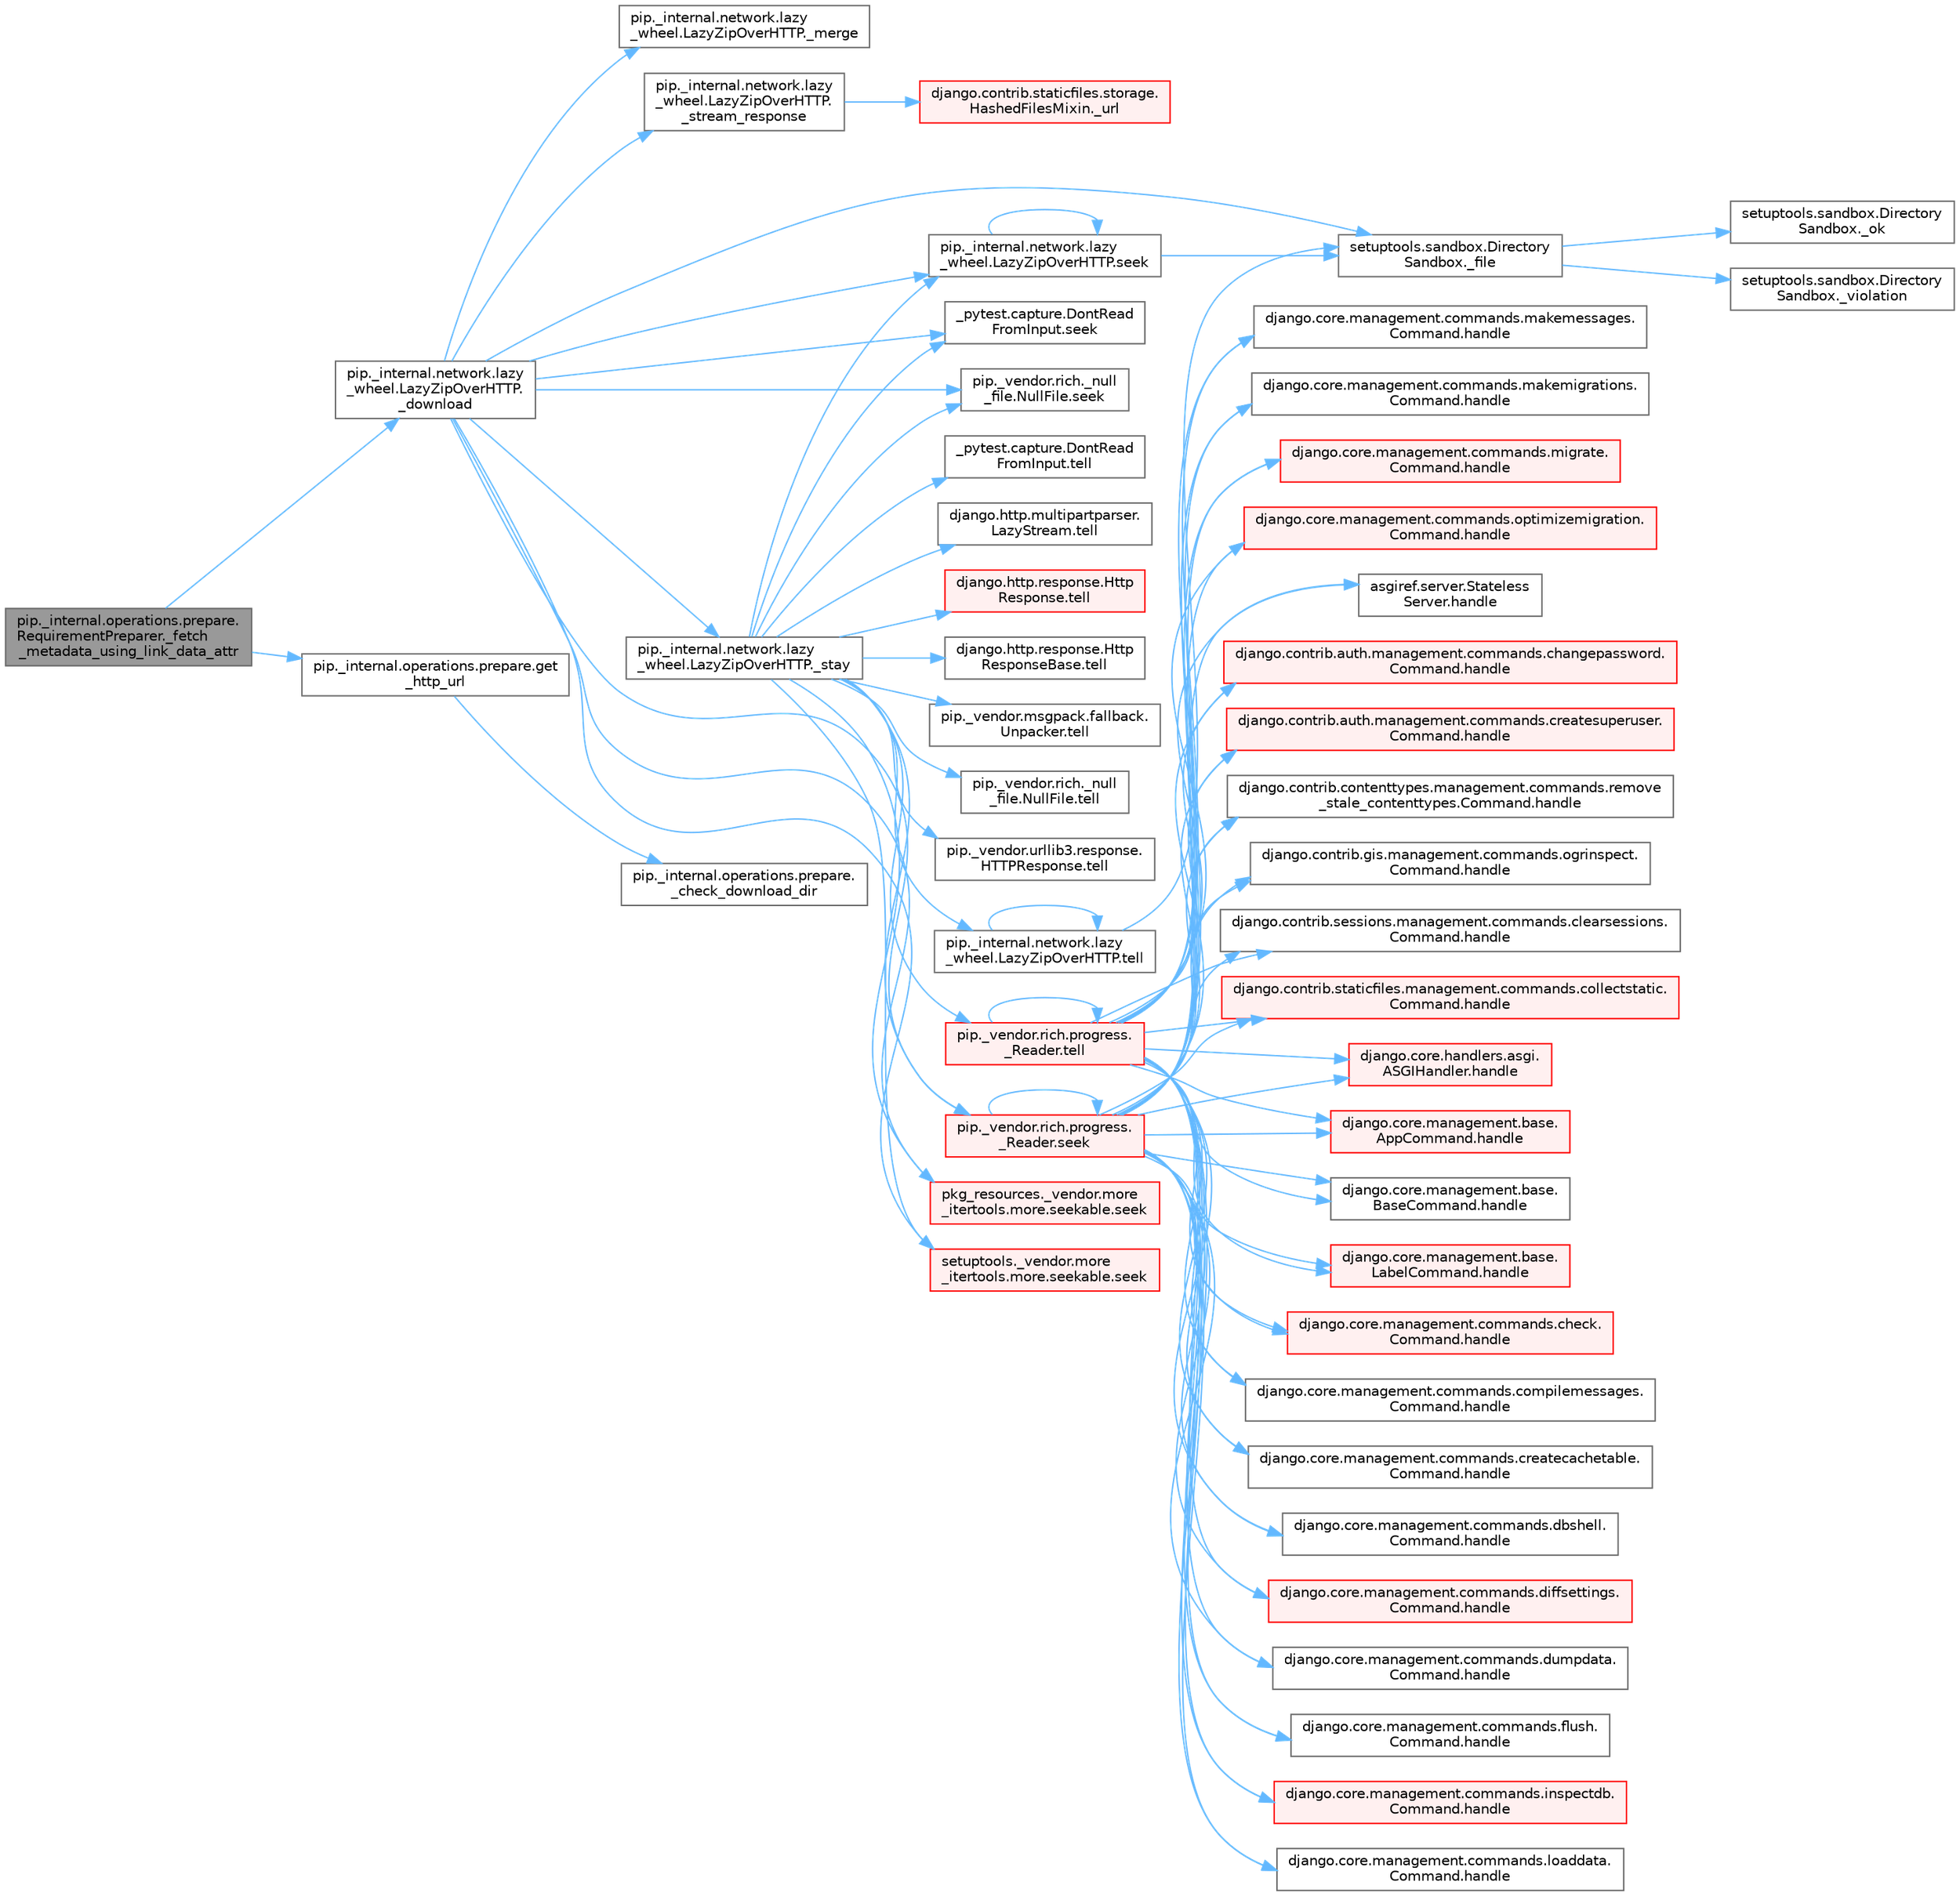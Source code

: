 digraph "pip._internal.operations.prepare.RequirementPreparer._fetch_metadata_using_link_data_attr"
{
 // LATEX_PDF_SIZE
  bgcolor="transparent";
  edge [fontname=Helvetica,fontsize=10,labelfontname=Helvetica,labelfontsize=10];
  node [fontname=Helvetica,fontsize=10,shape=box,height=0.2,width=0.4];
  rankdir="LR";
  Node1 [id="Node000001",label="pip._internal.operations.prepare.\lRequirementPreparer._fetch\l_metadata_using_link_data_attr",height=0.2,width=0.4,color="gray40", fillcolor="grey60", style="filled", fontcolor="black",tooltip=" "];
  Node1 -> Node2 [id="edge1_Node000001_Node000002",color="steelblue1",style="solid",tooltip=" "];
  Node2 [id="Node000002",label="pip._internal.network.lazy\l_wheel.LazyZipOverHTTP.\l_download",height=0.2,width=0.4,color="grey40", fillcolor="white", style="filled",URL="$classpip_1_1__internal_1_1network_1_1lazy__wheel_1_1_lazy_zip_over_h_t_t_p.html#ad2434541dbceb1d56f3982d08a80a3ad",tooltip=" "];
  Node2 -> Node3 [id="edge2_Node000002_Node000003",color="steelblue1",style="solid",tooltip=" "];
  Node3 [id="Node000003",label="setuptools.sandbox.Directory\lSandbox._file",height=0.2,width=0.4,color="grey40", fillcolor="white", style="filled",URL="$classsetuptools_1_1sandbox_1_1_directory_sandbox.html#acf799106ef73553cbfdf57cc16babd98",tooltip=" "];
  Node3 -> Node4 [id="edge3_Node000003_Node000004",color="steelblue1",style="solid",tooltip=" "];
  Node4 [id="Node000004",label="setuptools.sandbox.Directory\lSandbox._ok",height=0.2,width=0.4,color="grey40", fillcolor="white", style="filled",URL="$classsetuptools_1_1sandbox_1_1_directory_sandbox.html#abfdcff9b89e73dd53456f61f8e4faffe",tooltip=" "];
  Node3 -> Node5 [id="edge4_Node000003_Node000005",color="steelblue1",style="solid",tooltip=" "];
  Node5 [id="Node000005",label="setuptools.sandbox.Directory\lSandbox._violation",height=0.2,width=0.4,color="grey40", fillcolor="white", style="filled",URL="$classsetuptools_1_1sandbox_1_1_directory_sandbox.html#a8c89d3b8ec435167b115d5baa50e244f",tooltip=" "];
  Node2 -> Node6 [id="edge5_Node000002_Node000006",color="steelblue1",style="solid",tooltip=" "];
  Node6 [id="Node000006",label="pip._internal.network.lazy\l_wheel.LazyZipOverHTTP._merge",height=0.2,width=0.4,color="grey40", fillcolor="white", style="filled",URL="$classpip_1_1__internal_1_1network_1_1lazy__wheel_1_1_lazy_zip_over_h_t_t_p.html#a6288904450caaae6fc0886538c51aa45",tooltip=" "];
  Node2 -> Node7 [id="edge6_Node000002_Node000007",color="steelblue1",style="solid",tooltip=" "];
  Node7 [id="Node000007",label="pip._internal.network.lazy\l_wheel.LazyZipOverHTTP._stay",height=0.2,width=0.4,color="grey40", fillcolor="white", style="filled",URL="$classpip_1_1__internal_1_1network_1_1lazy__wheel_1_1_lazy_zip_over_h_t_t_p.html#a757f463c119369d7ac94764fa5d8b053",tooltip=" "];
  Node7 -> Node8 [id="edge7_Node000007_Node000008",color="steelblue1",style="solid",tooltip=" "];
  Node8 [id="Node000008",label="_pytest.capture.DontRead\lFromInput.seek",height=0.2,width=0.4,color="grey40", fillcolor="white", style="filled",URL="$class__pytest_1_1capture_1_1_dont_read_from_input.html#ad64c2c2ee226dfd47d613334303ea339",tooltip=" "];
  Node7 -> Node9 [id="edge8_Node000007_Node000009",color="steelblue1",style="solid",tooltip=" "];
  Node9 [id="Node000009",label="pip._internal.network.lazy\l_wheel.LazyZipOverHTTP.seek",height=0.2,width=0.4,color="grey40", fillcolor="white", style="filled",URL="$classpip_1_1__internal_1_1network_1_1lazy__wheel_1_1_lazy_zip_over_h_t_t_p.html#ada98bb65dd121f36ea9da51a44a9e22f",tooltip=" "];
  Node9 -> Node3 [id="edge9_Node000009_Node000003",color="steelblue1",style="solid",tooltip=" "];
  Node9 -> Node9 [id="edge10_Node000009_Node000009",color="steelblue1",style="solid",tooltip=" "];
  Node7 -> Node10 [id="edge11_Node000007_Node000010",color="steelblue1",style="solid",tooltip=" "];
  Node10 [id="Node000010",label="pip._vendor.rich._null\l_file.NullFile.seek",height=0.2,width=0.4,color="grey40", fillcolor="white", style="filled",URL="$classpip_1_1__vendor_1_1rich_1_1__null__file_1_1_null_file.html#aba95a7be77f8ed1d9abc7643996bf6b0",tooltip=" "];
  Node7 -> Node11 [id="edge12_Node000007_Node000011",color="steelblue1",style="solid",tooltip=" "];
  Node11 [id="Node000011",label="pip._vendor.rich.progress.\l_Reader.seek",height=0.2,width=0.4,color="red", fillcolor="#FFF0F0", style="filled",URL="$classpip_1_1__vendor_1_1rich_1_1progress_1_1___reader.html#a8577bcef22b050ec6d7b7cb2ce1b9053",tooltip=" "];
  Node11 -> Node12 [id="edge13_Node000011_Node000012",color="steelblue1",style="solid",tooltip=" "];
  Node12 [id="Node000012",label="asgiref.server.Stateless\lServer.handle",height=0.2,width=0.4,color="grey40", fillcolor="white", style="filled",URL="$classasgiref_1_1server_1_1_stateless_server.html#a35cf023938b43f40945fa4c4072ffbc1",tooltip=" "];
  Node11 -> Node13 [id="edge14_Node000011_Node000013",color="steelblue1",style="solid",tooltip=" "];
  Node13 [id="Node000013",label="django.contrib.auth.management.commands.changepassword.\lCommand.handle",height=0.2,width=0.4,color="red", fillcolor="#FFF0F0", style="filled",URL="$classdjango_1_1contrib_1_1auth_1_1management_1_1commands_1_1changepassword_1_1_command.html#a8967db67e9ba34055e8053ad062d9006",tooltip=" "];
  Node11 -> Node15 [id="edge15_Node000011_Node000015",color="steelblue1",style="solid",tooltip=" "];
  Node15 [id="Node000015",label="django.contrib.auth.management.commands.createsuperuser.\lCommand.handle",height=0.2,width=0.4,color="red", fillcolor="#FFF0F0", style="filled",URL="$classdjango_1_1contrib_1_1auth_1_1management_1_1commands_1_1createsuperuser_1_1_command.html#acc63f22a8181da25db0750a091470287",tooltip=" "];
  Node11 -> Node19 [id="edge16_Node000011_Node000019",color="steelblue1",style="solid",tooltip=" "];
  Node19 [id="Node000019",label="django.contrib.contenttypes.management.commands.remove\l_stale_contenttypes.Command.handle",height=0.2,width=0.4,color="grey40", fillcolor="white", style="filled",URL="$classdjango_1_1contrib_1_1contenttypes_1_1management_1_1commands_1_1remove__stale__contenttypes_1_1_command.html#a4877da71ed28ae791e138ba2fbf1dffe",tooltip=" "];
  Node11 -> Node20 [id="edge17_Node000011_Node000020",color="steelblue1",style="solid",tooltip=" "];
  Node20 [id="Node000020",label="django.contrib.gis.management.commands.ogrinspect.\lCommand.handle",height=0.2,width=0.4,color="grey40", fillcolor="white", style="filled",URL="$classdjango_1_1contrib_1_1gis_1_1management_1_1commands_1_1ogrinspect_1_1_command.html#ae6396324a38c7fcad96d9521034036b7",tooltip=" "];
  Node11 -> Node21 [id="edge18_Node000011_Node000021",color="steelblue1",style="solid",tooltip=" "];
  Node21 [id="Node000021",label="django.contrib.sessions.management.commands.clearsessions.\lCommand.handle",height=0.2,width=0.4,color="grey40", fillcolor="white", style="filled",URL="$classdjango_1_1contrib_1_1sessions_1_1management_1_1commands_1_1clearsessions_1_1_command.html#a729564a5d4b467fcc23bc0f9a4fa07c8",tooltip=" "];
  Node11 -> Node22 [id="edge19_Node000011_Node000022",color="steelblue1",style="solid",tooltip=" "];
  Node22 [id="Node000022",label="django.contrib.staticfiles.management.commands.collectstatic.\lCommand.handle",height=0.2,width=0.4,color="red", fillcolor="#FFF0F0", style="filled",URL="$classdjango_1_1contrib_1_1staticfiles_1_1management_1_1commands_1_1collectstatic_1_1_command.html#a77042fe151f5e5c26990bdd187c9f21e",tooltip=" "];
  Node11 -> Node716 [id="edge20_Node000011_Node000716",color="steelblue1",style="solid",tooltip=" "];
  Node716 [id="Node000716",label="django.core.handlers.asgi.\lASGIHandler.handle",height=0.2,width=0.4,color="red", fillcolor="#FFF0F0", style="filled",URL="$classdjango_1_1core_1_1handlers_1_1asgi_1_1_a_s_g_i_handler.html#ab8bd4217b27960d333b61f7311b7f8ee",tooltip=" "];
  Node11 -> Node726 [id="edge21_Node000011_Node000726",color="steelblue1",style="solid",tooltip=" "];
  Node726 [id="Node000726",label="django.core.management.base.\lAppCommand.handle",height=0.2,width=0.4,color="red", fillcolor="#FFF0F0", style="filled",URL="$classdjango_1_1core_1_1management_1_1base_1_1_app_command.html#ae9ba2e4e61b6a84c5937979789996637",tooltip=" "];
  Node11 -> Node729 [id="edge22_Node000011_Node000729",color="steelblue1",style="solid",tooltip=" "];
  Node729 [id="Node000729",label="django.core.management.base.\lBaseCommand.handle",height=0.2,width=0.4,color="grey40", fillcolor="white", style="filled",URL="$classdjango_1_1core_1_1management_1_1base_1_1_base_command.html#a52656ddf33d25f682f484c5d505a811d",tooltip=" "];
  Node11 -> Node730 [id="edge23_Node000011_Node000730",color="steelblue1",style="solid",tooltip=" "];
  Node730 [id="Node000730",label="django.core.management.base.\lLabelCommand.handle",height=0.2,width=0.4,color="red", fillcolor="#FFF0F0", style="filled",URL="$classdjango_1_1core_1_1management_1_1base_1_1_label_command.html#a5c44b4382ba6b7ead19c692f18811a09",tooltip=" "];
  Node11 -> Node733 [id="edge24_Node000011_Node000733",color="steelblue1",style="solid",tooltip=" "];
  Node733 [id="Node000733",label="django.core.management.commands.check.\lCommand.handle",height=0.2,width=0.4,color="red", fillcolor="#FFF0F0", style="filled",URL="$classdjango_1_1core_1_1management_1_1commands_1_1check_1_1_command.html#a4170f8ebcb94254dfffabf874e7c8a37",tooltip=" "];
  Node11 -> Node3099 [id="edge25_Node000011_Node003099",color="steelblue1",style="solid",tooltip=" "];
  Node3099 [id="Node003099",label="django.core.management.commands.compilemessages.\lCommand.handle",height=0.2,width=0.4,color="grey40", fillcolor="white", style="filled",URL="$classdjango_1_1core_1_1management_1_1commands_1_1compilemessages_1_1_command.html#a9567423b370d867833616c271a896ea4",tooltip=" "];
  Node11 -> Node3100 [id="edge26_Node000011_Node003100",color="steelblue1",style="solid",tooltip=" "];
  Node3100 [id="Node003100",label="django.core.management.commands.createcachetable.\lCommand.handle",height=0.2,width=0.4,color="grey40", fillcolor="white", style="filled",URL="$classdjango_1_1core_1_1management_1_1commands_1_1createcachetable_1_1_command.html#ac8cec4d5951f73d3fbebaa3c1ed5d018",tooltip=" "];
  Node11 -> Node3101 [id="edge27_Node000011_Node003101",color="steelblue1",style="solid",tooltip=" "];
  Node3101 [id="Node003101",label="django.core.management.commands.dbshell.\lCommand.handle",height=0.2,width=0.4,color="grey40", fillcolor="white", style="filled",URL="$classdjango_1_1core_1_1management_1_1commands_1_1dbshell_1_1_command.html#a91779bec0f76dbee6a02931805fd27cc",tooltip=" "];
  Node11 -> Node3102 [id="edge28_Node000011_Node003102",color="steelblue1",style="solid",tooltip=" "];
  Node3102 [id="Node003102",label="django.core.management.commands.diffsettings.\lCommand.handle",height=0.2,width=0.4,color="red", fillcolor="#FFF0F0", style="filled",URL="$classdjango_1_1core_1_1management_1_1commands_1_1diffsettings_1_1_command.html#aee3bf2e90e75bf3e5764ab1803632a9a",tooltip=" "];
  Node11 -> Node3104 [id="edge29_Node000011_Node003104",color="steelblue1",style="solid",tooltip=" "];
  Node3104 [id="Node003104",label="django.core.management.commands.dumpdata.\lCommand.handle",height=0.2,width=0.4,color="grey40", fillcolor="white", style="filled",URL="$classdjango_1_1core_1_1management_1_1commands_1_1dumpdata_1_1_command.html#a22426384e97349e4c9682023ae722caa",tooltip=" "];
  Node11 -> Node3105 [id="edge30_Node000011_Node003105",color="steelblue1",style="solid",tooltip=" "];
  Node3105 [id="Node003105",label="django.core.management.commands.flush.\lCommand.handle",height=0.2,width=0.4,color="grey40", fillcolor="white", style="filled",URL="$classdjango_1_1core_1_1management_1_1commands_1_1flush_1_1_command.html#a588f5474800a8da0685eb6a9f0bb8224",tooltip=" "];
  Node11 -> Node3106 [id="edge31_Node000011_Node003106",color="steelblue1",style="solid",tooltip=" "];
  Node3106 [id="Node003106",label="django.core.management.commands.inspectdb.\lCommand.handle",height=0.2,width=0.4,color="red", fillcolor="#FFF0F0", style="filled",URL="$classdjango_1_1core_1_1management_1_1commands_1_1inspectdb_1_1_command.html#a668a81e8e42d3dafc2d6e00ac61e1dab",tooltip=" "];
  Node11 -> Node3119 [id="edge32_Node000011_Node003119",color="steelblue1",style="solid",tooltip=" "];
  Node3119 [id="Node003119",label="django.core.management.commands.loaddata.\lCommand.handle",height=0.2,width=0.4,color="grey40", fillcolor="white", style="filled",URL="$classdjango_1_1core_1_1management_1_1commands_1_1loaddata_1_1_command.html#a72ede845c482467e0484e2fdeebc4a42",tooltip=" "];
  Node11 -> Node3120 [id="edge33_Node000011_Node003120",color="steelblue1",style="solid",tooltip=" "];
  Node3120 [id="Node003120",label="django.core.management.commands.makemessages.\lCommand.handle",height=0.2,width=0.4,color="grey40", fillcolor="white", style="filled",URL="$classdjango_1_1core_1_1management_1_1commands_1_1makemessages_1_1_command.html#a10de58af9924679bd2c747fa210ac674",tooltip=" "];
  Node11 -> Node3121 [id="edge34_Node000011_Node003121",color="steelblue1",style="solid",tooltip=" "];
  Node3121 [id="Node003121",label="django.core.management.commands.makemigrations.\lCommand.handle",height=0.2,width=0.4,color="grey40", fillcolor="white", style="filled",URL="$classdjango_1_1core_1_1management_1_1commands_1_1makemigrations_1_1_command.html#ab5e944d112a1c969d97ff2625e4f2f4d",tooltip=" "];
  Node11 -> Node3122 [id="edge35_Node000011_Node003122",color="steelblue1",style="solid",tooltip=" "];
  Node3122 [id="Node003122",label="django.core.management.commands.migrate.\lCommand.handle",height=0.2,width=0.4,color="red", fillcolor="#FFF0F0", style="filled",URL="$classdjango_1_1core_1_1management_1_1commands_1_1migrate_1_1_command.html#a659ec347367471d5c828fc3520ebc0fa",tooltip=" "];
  Node11 -> Node3123 [id="edge36_Node000011_Node003123",color="steelblue1",style="solid",tooltip=" "];
  Node3123 [id="Node003123",label="django.core.management.commands.optimizemigration.\lCommand.handle",height=0.2,width=0.4,color="red", fillcolor="#FFF0F0", style="filled",URL="$classdjango_1_1core_1_1management_1_1commands_1_1optimizemigration_1_1_command.html#aad48454ff16af042fe3eafb74f18bd2d",tooltip=" "];
  Node11 -> Node11 [id="edge37_Node000011_Node000011",color="steelblue1",style="solid",tooltip=" "];
  Node7 -> Node260 [id="edge38_Node000007_Node000260",color="steelblue1",style="solid",tooltip=" "];
  Node260 [id="Node000260",label="pkg_resources._vendor.more\l_itertools.more.seekable.seek",height=0.2,width=0.4,color="red", fillcolor="#FFF0F0", style="filled",URL="$classpkg__resources_1_1__vendor_1_1more__itertools_1_1more_1_1seekable.html#a43fb97405b207943d88386dbde476ab8",tooltip=" "];
  Node7 -> Node263 [id="edge39_Node000007_Node000263",color="steelblue1",style="solid",tooltip=" "];
  Node263 [id="Node000263",label="setuptools._vendor.more\l_itertools.more.seekable.seek",height=0.2,width=0.4,color="red", fillcolor="#FFF0F0", style="filled",URL="$classsetuptools_1_1__vendor_1_1more__itertools_1_1more_1_1seekable.html#a0b97c973a001206b613aceec779eae34",tooltip=" "];
  Node7 -> Node4295 [id="edge40_Node000007_Node004295",color="steelblue1",style="solid",tooltip=" "];
  Node4295 [id="Node004295",label="_pytest.capture.DontRead\lFromInput.tell",height=0.2,width=0.4,color="grey40", fillcolor="white", style="filled",URL="$class__pytest_1_1capture_1_1_dont_read_from_input.html#aa7b2de0d7851f2763c05f4f00099eef0",tooltip=" "];
  Node7 -> Node4296 [id="edge41_Node000007_Node004296",color="steelblue1",style="solid",tooltip=" "];
  Node4296 [id="Node004296",label="django.http.multipartparser.\lLazyStream.tell",height=0.2,width=0.4,color="grey40", fillcolor="white", style="filled",URL="$classdjango_1_1http_1_1multipartparser_1_1_lazy_stream.html#a041c0b87d9478cc8f8d6d9782e8ca314",tooltip=" "];
  Node7 -> Node4297 [id="edge42_Node000007_Node004297",color="steelblue1",style="solid",tooltip=" "];
  Node4297 [id="Node004297",label="django.http.response.Http\lResponse.tell",height=0.2,width=0.4,color="red", fillcolor="#FFF0F0", style="filled",URL="$classdjango_1_1http_1_1response_1_1_http_response.html#a3ebb80b8c6b34a25d50f6fe713c8a050",tooltip=" "];
  Node7 -> Node4298 [id="edge43_Node000007_Node004298",color="steelblue1",style="solid",tooltip=" "];
  Node4298 [id="Node004298",label="django.http.response.Http\lResponseBase.tell",height=0.2,width=0.4,color="grey40", fillcolor="white", style="filled",URL="$classdjango_1_1http_1_1response_1_1_http_response_base.html#a7ccc0b9bde9506f5fd208f1af298d399",tooltip=" "];
  Node7 -> Node4299 [id="edge44_Node000007_Node004299",color="steelblue1",style="solid",tooltip=" "];
  Node4299 [id="Node004299",label="pip._internal.network.lazy\l_wheel.LazyZipOverHTTP.tell",height=0.2,width=0.4,color="grey40", fillcolor="white", style="filled",URL="$classpip_1_1__internal_1_1network_1_1lazy__wheel_1_1_lazy_zip_over_h_t_t_p.html#a14b809a6fc259fe59f16bb978c9efda0",tooltip=" "];
  Node4299 -> Node3 [id="edge45_Node004299_Node000003",color="steelblue1",style="solid",tooltip=" "];
  Node4299 -> Node4299 [id="edge46_Node004299_Node004299",color="steelblue1",style="solid",tooltip=" "];
  Node7 -> Node4300 [id="edge47_Node000007_Node004300",color="steelblue1",style="solid",tooltip=" "];
  Node4300 [id="Node004300",label="pip._vendor.msgpack.fallback.\lUnpacker.tell",height=0.2,width=0.4,color="grey40", fillcolor="white", style="filled",URL="$classpip_1_1__vendor_1_1msgpack_1_1fallback_1_1_unpacker.html#ac3aae11ddcd9737659bace1d5991fc60",tooltip=" "];
  Node7 -> Node4301 [id="edge48_Node000007_Node004301",color="steelblue1",style="solid",tooltip=" "];
  Node4301 [id="Node004301",label="pip._vendor.rich._null\l_file.NullFile.tell",height=0.2,width=0.4,color="grey40", fillcolor="white", style="filled",URL="$classpip_1_1__vendor_1_1rich_1_1__null__file_1_1_null_file.html#aa2f738f1ef99100860a7be077642bd78",tooltip=" "];
  Node7 -> Node4302 [id="edge49_Node000007_Node004302",color="steelblue1",style="solid",tooltip=" "];
  Node4302 [id="Node004302",label="pip._vendor.rich.progress.\l_Reader.tell",height=0.2,width=0.4,color="red", fillcolor="#FFF0F0", style="filled",URL="$classpip_1_1__vendor_1_1rich_1_1progress_1_1___reader.html#a4ec4039f47700772d40242efb68da47e",tooltip=" "];
  Node4302 -> Node12 [id="edge50_Node004302_Node000012",color="steelblue1",style="solid",tooltip=" "];
  Node4302 -> Node13 [id="edge51_Node004302_Node000013",color="steelblue1",style="solid",tooltip=" "];
  Node4302 -> Node15 [id="edge52_Node004302_Node000015",color="steelblue1",style="solid",tooltip=" "];
  Node4302 -> Node19 [id="edge53_Node004302_Node000019",color="steelblue1",style="solid",tooltip=" "];
  Node4302 -> Node20 [id="edge54_Node004302_Node000020",color="steelblue1",style="solid",tooltip=" "];
  Node4302 -> Node21 [id="edge55_Node004302_Node000021",color="steelblue1",style="solid",tooltip=" "];
  Node4302 -> Node22 [id="edge56_Node004302_Node000022",color="steelblue1",style="solid",tooltip=" "];
  Node4302 -> Node716 [id="edge57_Node004302_Node000716",color="steelblue1",style="solid",tooltip=" "];
  Node4302 -> Node726 [id="edge58_Node004302_Node000726",color="steelblue1",style="solid",tooltip=" "];
  Node4302 -> Node729 [id="edge59_Node004302_Node000729",color="steelblue1",style="solid",tooltip=" "];
  Node4302 -> Node730 [id="edge60_Node004302_Node000730",color="steelblue1",style="solid",tooltip=" "];
  Node4302 -> Node733 [id="edge61_Node004302_Node000733",color="steelblue1",style="solid",tooltip=" "];
  Node4302 -> Node3099 [id="edge62_Node004302_Node003099",color="steelblue1",style="solid",tooltip=" "];
  Node4302 -> Node3100 [id="edge63_Node004302_Node003100",color="steelblue1",style="solid",tooltip=" "];
  Node4302 -> Node3101 [id="edge64_Node004302_Node003101",color="steelblue1",style="solid",tooltip=" "];
  Node4302 -> Node3102 [id="edge65_Node004302_Node003102",color="steelblue1",style="solid",tooltip=" "];
  Node4302 -> Node3104 [id="edge66_Node004302_Node003104",color="steelblue1",style="solid",tooltip=" "];
  Node4302 -> Node3105 [id="edge67_Node004302_Node003105",color="steelblue1",style="solid",tooltip=" "];
  Node4302 -> Node3106 [id="edge68_Node004302_Node003106",color="steelblue1",style="solid",tooltip=" "];
  Node4302 -> Node3119 [id="edge69_Node004302_Node003119",color="steelblue1",style="solid",tooltip=" "];
  Node4302 -> Node3120 [id="edge70_Node004302_Node003120",color="steelblue1",style="solid",tooltip=" "];
  Node4302 -> Node3121 [id="edge71_Node004302_Node003121",color="steelblue1",style="solid",tooltip=" "];
  Node4302 -> Node3122 [id="edge72_Node004302_Node003122",color="steelblue1",style="solid",tooltip=" "];
  Node4302 -> Node3123 [id="edge73_Node004302_Node003123",color="steelblue1",style="solid",tooltip=" "];
  Node4302 -> Node4302 [id="edge74_Node004302_Node004302",color="steelblue1",style="solid",tooltip=" "];
  Node7 -> Node4303 [id="edge75_Node000007_Node004303",color="steelblue1",style="solid",tooltip=" "];
  Node4303 [id="Node004303",label="pip._vendor.urllib3.response.\lHTTPResponse.tell",height=0.2,width=0.4,color="grey40", fillcolor="white", style="filled",URL="$classpip_1_1__vendor_1_1urllib3_1_1response_1_1_h_t_t_p_response.html#a364cafc5e7b9838c122887df2aba1d80",tooltip=" "];
  Node2 -> Node4525 [id="edge76_Node000002_Node004525",color="steelblue1",style="solid",tooltip=" "];
  Node4525 [id="Node004525",label="pip._internal.network.lazy\l_wheel.LazyZipOverHTTP.\l_stream_response",height=0.2,width=0.4,color="grey40", fillcolor="white", style="filled",URL="$classpip_1_1__internal_1_1network_1_1lazy__wheel_1_1_lazy_zip_over_h_t_t_p.html#a0219c4671a1527dbd42f4011238984ac",tooltip=" "];
  Node4525 -> Node2112 [id="edge77_Node004525_Node002112",color="steelblue1",style="solid",tooltip=" "];
  Node2112 [id="Node002112",label="django.contrib.staticfiles.storage.\lHashedFilesMixin._url",height=0.2,width=0.4,color="red", fillcolor="#FFF0F0", style="filled",URL="$classdjango_1_1contrib_1_1staticfiles_1_1storage_1_1_hashed_files_mixin.html#a998d69b32b054ac5726f5036e7dfbdf3",tooltip=" "];
  Node2 -> Node8 [id="edge78_Node000002_Node000008",color="steelblue1",style="solid",tooltip=" "];
  Node2 -> Node9 [id="edge79_Node000002_Node000009",color="steelblue1",style="solid",tooltip=" "];
  Node2 -> Node10 [id="edge80_Node000002_Node000010",color="steelblue1",style="solid",tooltip=" "];
  Node2 -> Node11 [id="edge81_Node000002_Node000011",color="steelblue1",style="solid",tooltip=" "];
  Node2 -> Node260 [id="edge82_Node000002_Node000260",color="steelblue1",style="solid",tooltip=" "];
  Node2 -> Node263 [id="edge83_Node000002_Node000263",color="steelblue1",style="solid",tooltip=" "];
  Node1 -> Node4526 [id="edge84_Node000001_Node004526",color="steelblue1",style="solid",tooltip=" "];
  Node4526 [id="Node004526",label="pip._internal.operations.prepare.get\l_http_url",height=0.2,width=0.4,color="grey40", fillcolor="white", style="filled",URL="$namespacepip_1_1__internal_1_1operations_1_1prepare.html#a70b566fd1a3613122bf33ae602099834",tooltip=" "];
  Node4526 -> Node4527 [id="edge85_Node004526_Node004527",color="steelblue1",style="solid",tooltip=" "];
  Node4527 [id="Node004527",label="pip._internal.operations.prepare.\l_check_download_dir",height=0.2,width=0.4,color="grey40", fillcolor="white", style="filled",URL="$namespacepip_1_1__internal_1_1operations_1_1prepare.html#ad22bf58e53e7145b7285a53791c13d8e",tooltip=" "];
}
